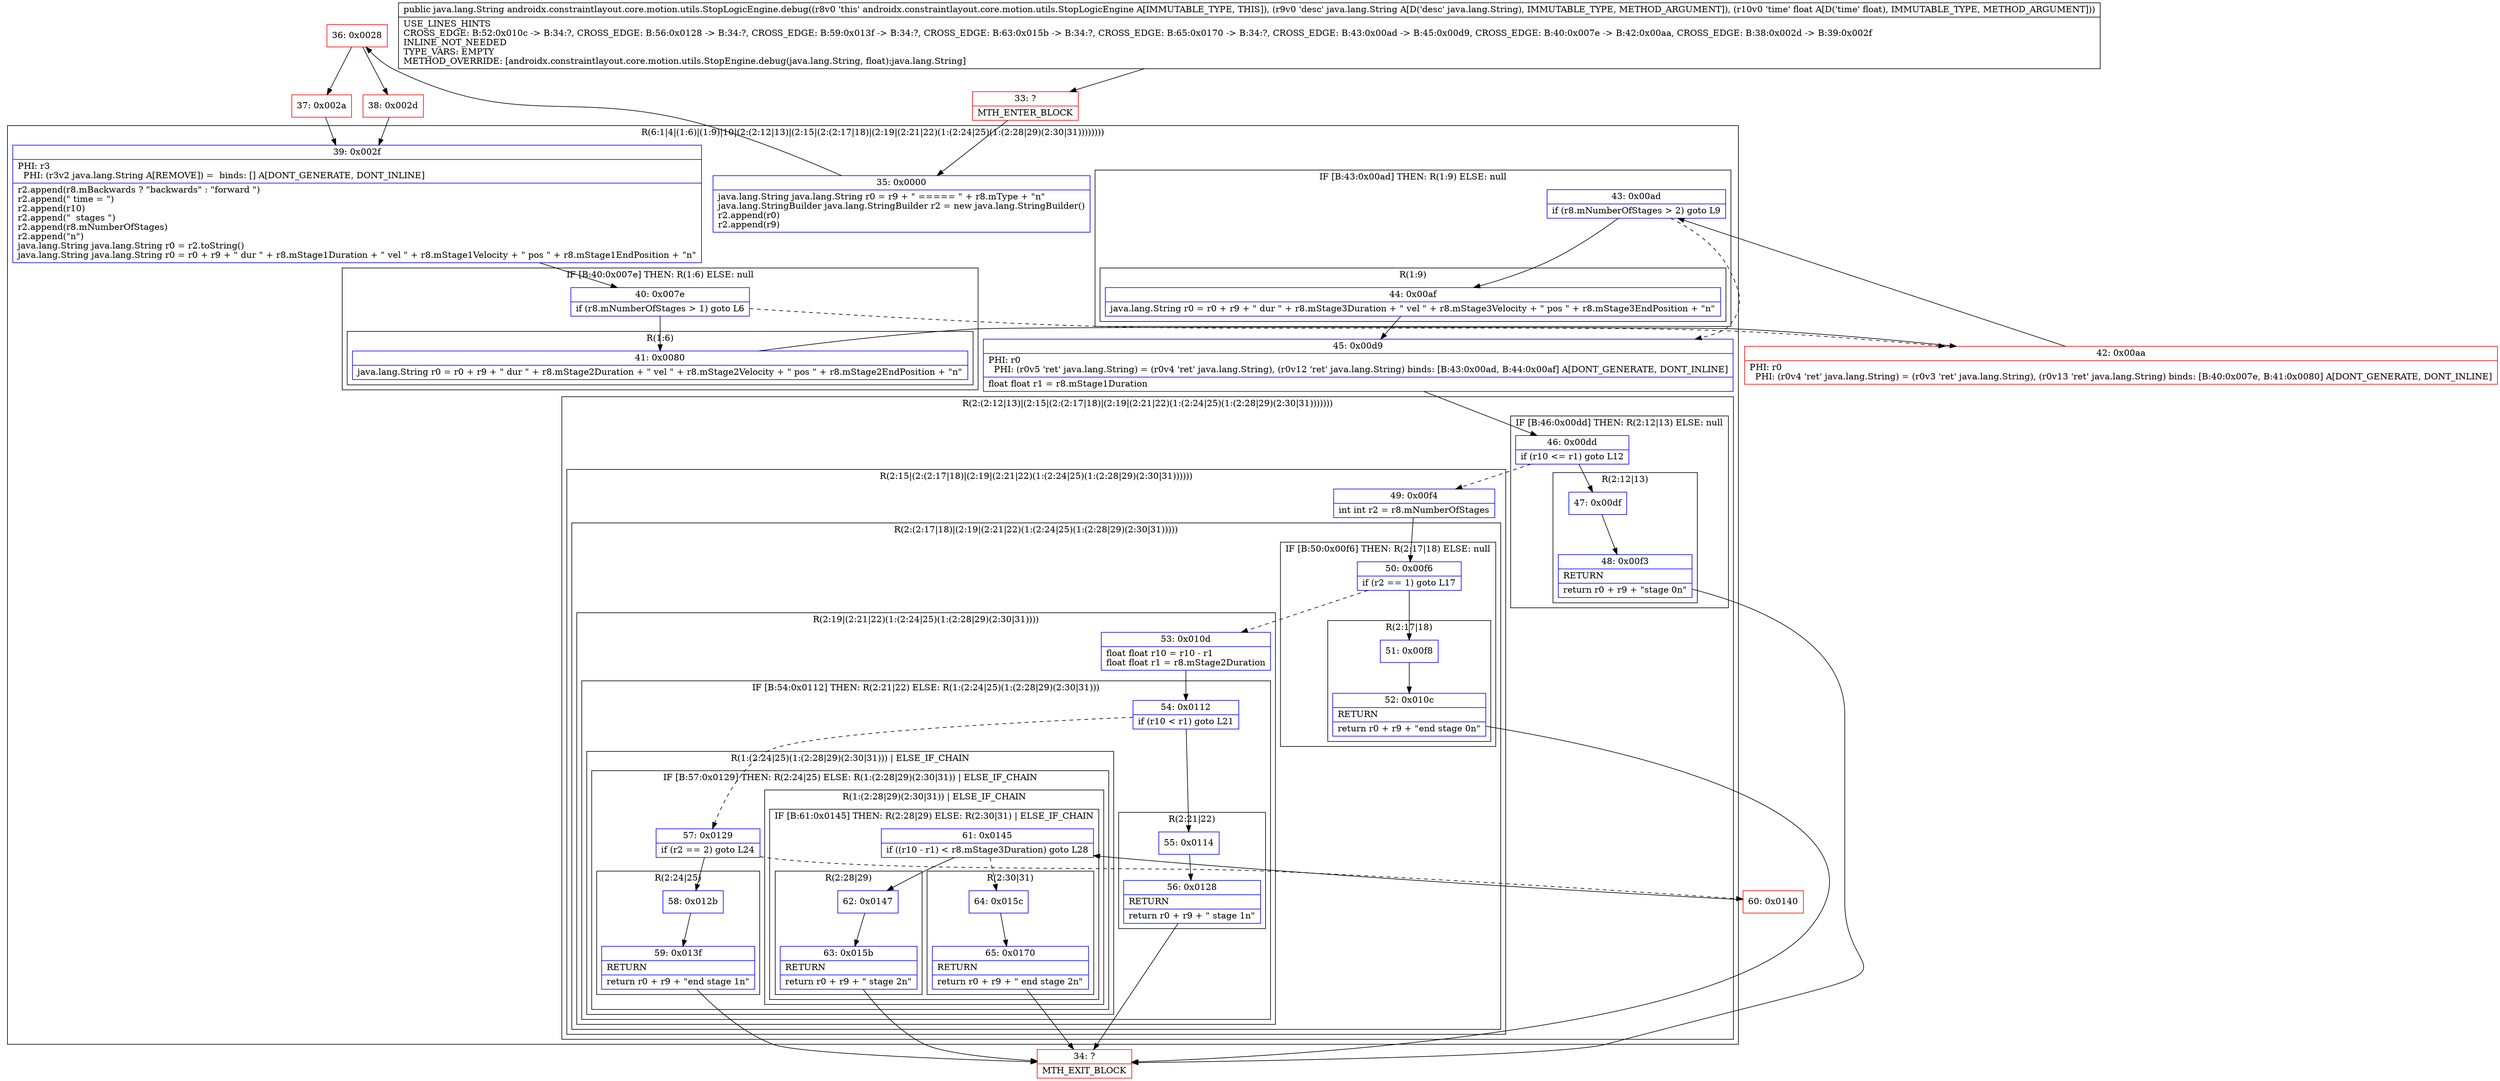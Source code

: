 digraph "CFG forandroidx.constraintlayout.core.motion.utils.StopLogicEngine.debug(Ljava\/lang\/String;F)Ljava\/lang\/String;" {
subgraph cluster_Region_1331951718 {
label = "R(6:1|4|(1:6)|(1:9)|10|(2:(2:12|13)|(2:15|(2:(2:17|18)|(2:19|(2:21|22)(1:(2:24|25)(1:(2:28|29)(2:30|31))))))))";
node [shape=record,color=blue];
Node_35 [shape=record,label="{35\:\ 0x0000|java.lang.String java.lang.String r0 = r9 + \" ===== \" + r8.mType + \"n\"\ljava.lang.StringBuilder java.lang.StringBuilder r2 = new java.lang.StringBuilder()\lr2.append(r0)\lr2.append(r9)\l}"];
Node_39 [shape=record,label="{39\:\ 0x002f|PHI: r3 \l  PHI: (r3v2 java.lang.String A[REMOVE]) =  binds: [] A[DONT_GENERATE, DONT_INLINE]\l|r2.append(r8.mBackwards ? \"backwards\" : \"forward \")\lr2.append(\" time = \")\lr2.append(r10)\lr2.append(\"  stages \")\lr2.append(r8.mNumberOfStages)\lr2.append(\"n\")\ljava.lang.String java.lang.String r0 = r2.toString()\ljava.lang.String java.lang.String r0 = r0 + r9 + \" dur \" + r8.mStage1Duration + \" vel \" + r8.mStage1Velocity + \" pos \" + r8.mStage1EndPosition + \"n\"\l}"];
subgraph cluster_IfRegion_271513774 {
label = "IF [B:40:0x007e] THEN: R(1:6) ELSE: null";
node [shape=record,color=blue];
Node_40 [shape=record,label="{40\:\ 0x007e|if (r8.mNumberOfStages \> 1) goto L6\l}"];
subgraph cluster_Region_1270154176 {
label = "R(1:6)";
node [shape=record,color=blue];
Node_41 [shape=record,label="{41\:\ 0x0080|java.lang.String r0 = r0 + r9 + \" dur \" + r8.mStage2Duration + \" vel \" + r8.mStage2Velocity + \" pos \" + r8.mStage2EndPosition + \"n\"\l}"];
}
}
subgraph cluster_IfRegion_240098502 {
label = "IF [B:43:0x00ad] THEN: R(1:9) ELSE: null";
node [shape=record,color=blue];
Node_43 [shape=record,label="{43\:\ 0x00ad|if (r8.mNumberOfStages \> 2) goto L9\l}"];
subgraph cluster_Region_1070536256 {
label = "R(1:9)";
node [shape=record,color=blue];
Node_44 [shape=record,label="{44\:\ 0x00af|java.lang.String r0 = r0 + r9 + \" dur \" + r8.mStage3Duration + \" vel \" + r8.mStage3Velocity + \" pos \" + r8.mStage3EndPosition + \"n\"\l}"];
}
}
Node_45 [shape=record,label="{45\:\ 0x00d9|PHI: r0 \l  PHI: (r0v5 'ret' java.lang.String) = (r0v4 'ret' java.lang.String), (r0v12 'ret' java.lang.String) binds: [B:43:0x00ad, B:44:0x00af] A[DONT_GENERATE, DONT_INLINE]\l|float float r1 = r8.mStage1Duration\l}"];
subgraph cluster_Region_1892867116 {
label = "R(2:(2:12|13)|(2:15|(2:(2:17|18)|(2:19|(2:21|22)(1:(2:24|25)(1:(2:28|29)(2:30|31)))))))";
node [shape=record,color=blue];
subgraph cluster_IfRegion_560698950 {
label = "IF [B:46:0x00dd] THEN: R(2:12|13) ELSE: null";
node [shape=record,color=blue];
Node_46 [shape=record,label="{46\:\ 0x00dd|if (r10 \<= r1) goto L12\l}"];
subgraph cluster_Region_1015558531 {
label = "R(2:12|13)";
node [shape=record,color=blue];
Node_47 [shape=record,label="{47\:\ 0x00df}"];
Node_48 [shape=record,label="{48\:\ 0x00f3|RETURN\l|return r0 + r9 + \"stage 0n\"\l}"];
}
}
subgraph cluster_Region_360920342 {
label = "R(2:15|(2:(2:17|18)|(2:19|(2:21|22)(1:(2:24|25)(1:(2:28|29)(2:30|31))))))";
node [shape=record,color=blue];
Node_49 [shape=record,label="{49\:\ 0x00f4|int int r2 = r8.mNumberOfStages\l}"];
subgraph cluster_Region_983784885 {
label = "R(2:(2:17|18)|(2:19|(2:21|22)(1:(2:24|25)(1:(2:28|29)(2:30|31)))))";
node [shape=record,color=blue];
subgraph cluster_IfRegion_174759347 {
label = "IF [B:50:0x00f6] THEN: R(2:17|18) ELSE: null";
node [shape=record,color=blue];
Node_50 [shape=record,label="{50\:\ 0x00f6|if (r2 == 1) goto L17\l}"];
subgraph cluster_Region_1828212412 {
label = "R(2:17|18)";
node [shape=record,color=blue];
Node_51 [shape=record,label="{51\:\ 0x00f8}"];
Node_52 [shape=record,label="{52\:\ 0x010c|RETURN\l|return r0 + r9 + \"end stage 0n\"\l}"];
}
}
subgraph cluster_Region_1028866896 {
label = "R(2:19|(2:21|22)(1:(2:24|25)(1:(2:28|29)(2:30|31))))";
node [shape=record,color=blue];
Node_53 [shape=record,label="{53\:\ 0x010d|float float r10 = r10 \- r1\lfloat float r1 = r8.mStage2Duration\l}"];
subgraph cluster_IfRegion_1344300916 {
label = "IF [B:54:0x0112] THEN: R(2:21|22) ELSE: R(1:(2:24|25)(1:(2:28|29)(2:30|31)))";
node [shape=record,color=blue];
Node_54 [shape=record,label="{54\:\ 0x0112|if (r10 \< r1) goto L21\l}"];
subgraph cluster_Region_734144629 {
label = "R(2:21|22)";
node [shape=record,color=blue];
Node_55 [shape=record,label="{55\:\ 0x0114}"];
Node_56 [shape=record,label="{56\:\ 0x0128|RETURN\l|return r0 + r9 + \" stage 1n\"\l}"];
}
subgraph cluster_Region_1571760583 {
label = "R(1:(2:24|25)(1:(2:28|29)(2:30|31))) | ELSE_IF_CHAIN\l";
node [shape=record,color=blue];
subgraph cluster_IfRegion_2010051358 {
label = "IF [B:57:0x0129] THEN: R(2:24|25) ELSE: R(1:(2:28|29)(2:30|31)) | ELSE_IF_CHAIN\l";
node [shape=record,color=blue];
Node_57 [shape=record,label="{57\:\ 0x0129|if (r2 == 2) goto L24\l}"];
subgraph cluster_Region_1208649166 {
label = "R(2:24|25)";
node [shape=record,color=blue];
Node_58 [shape=record,label="{58\:\ 0x012b}"];
Node_59 [shape=record,label="{59\:\ 0x013f|RETURN\l|return r0 + r9 + \"end stage 1n\"\l}"];
}
subgraph cluster_Region_804529944 {
label = "R(1:(2:28|29)(2:30|31)) | ELSE_IF_CHAIN\l";
node [shape=record,color=blue];
subgraph cluster_IfRegion_1544012771 {
label = "IF [B:61:0x0145] THEN: R(2:28|29) ELSE: R(2:30|31) | ELSE_IF_CHAIN\l";
node [shape=record,color=blue];
Node_61 [shape=record,label="{61\:\ 0x0145|if ((r10 \- r1) \< r8.mStage3Duration) goto L28\l}"];
subgraph cluster_Region_905159013 {
label = "R(2:28|29)";
node [shape=record,color=blue];
Node_62 [shape=record,label="{62\:\ 0x0147}"];
Node_63 [shape=record,label="{63\:\ 0x015b|RETURN\l|return r0 + r9 + \" stage 2n\"\l}"];
}
subgraph cluster_Region_466654409 {
label = "R(2:30|31)";
node [shape=record,color=blue];
Node_64 [shape=record,label="{64\:\ 0x015c}"];
Node_65 [shape=record,label="{65\:\ 0x0170|RETURN\l|return r0 + r9 + \" end stage 2n\"\l}"];
}
}
}
}
}
}
}
}
}
}
}
Node_33 [shape=record,color=red,label="{33\:\ ?|MTH_ENTER_BLOCK\l}"];
Node_36 [shape=record,color=red,label="{36\:\ 0x0028}"];
Node_37 [shape=record,color=red,label="{37\:\ 0x002a}"];
Node_42 [shape=record,color=red,label="{42\:\ 0x00aa|PHI: r0 \l  PHI: (r0v4 'ret' java.lang.String) = (r0v3 'ret' java.lang.String), (r0v13 'ret' java.lang.String) binds: [B:40:0x007e, B:41:0x0080] A[DONT_GENERATE, DONT_INLINE]\l}"];
Node_34 [shape=record,color=red,label="{34\:\ ?|MTH_EXIT_BLOCK\l}"];
Node_60 [shape=record,color=red,label="{60\:\ 0x0140}"];
Node_38 [shape=record,color=red,label="{38\:\ 0x002d}"];
MethodNode[shape=record,label="{public java.lang.String androidx.constraintlayout.core.motion.utils.StopLogicEngine.debug((r8v0 'this' androidx.constraintlayout.core.motion.utils.StopLogicEngine A[IMMUTABLE_TYPE, THIS]), (r9v0 'desc' java.lang.String A[D('desc' java.lang.String), IMMUTABLE_TYPE, METHOD_ARGUMENT]), (r10v0 'time' float A[D('time' float), IMMUTABLE_TYPE, METHOD_ARGUMENT]))  | USE_LINES_HINTS\lCROSS_EDGE: B:52:0x010c \-\> B:34:?, CROSS_EDGE: B:56:0x0128 \-\> B:34:?, CROSS_EDGE: B:59:0x013f \-\> B:34:?, CROSS_EDGE: B:63:0x015b \-\> B:34:?, CROSS_EDGE: B:65:0x0170 \-\> B:34:?, CROSS_EDGE: B:43:0x00ad \-\> B:45:0x00d9, CROSS_EDGE: B:40:0x007e \-\> B:42:0x00aa, CROSS_EDGE: B:38:0x002d \-\> B:39:0x002f\lINLINE_NOT_NEEDED\lTYPE_VARS: EMPTY\lMETHOD_OVERRIDE: [androidx.constraintlayout.core.motion.utils.StopEngine.debug(java.lang.String, float):java.lang.String]\l}"];
MethodNode -> Node_33;Node_35 -> Node_36;
Node_39 -> Node_40;
Node_40 -> Node_41;
Node_40 -> Node_42[style=dashed];
Node_41 -> Node_42;
Node_43 -> Node_44;
Node_43 -> Node_45[style=dashed];
Node_44 -> Node_45;
Node_45 -> Node_46;
Node_46 -> Node_47;
Node_46 -> Node_49[style=dashed];
Node_47 -> Node_48;
Node_48 -> Node_34;
Node_49 -> Node_50;
Node_50 -> Node_51;
Node_50 -> Node_53[style=dashed];
Node_51 -> Node_52;
Node_52 -> Node_34;
Node_53 -> Node_54;
Node_54 -> Node_55;
Node_54 -> Node_57[style=dashed];
Node_55 -> Node_56;
Node_56 -> Node_34;
Node_57 -> Node_58;
Node_57 -> Node_60[style=dashed];
Node_58 -> Node_59;
Node_59 -> Node_34;
Node_61 -> Node_62;
Node_61 -> Node_64[style=dashed];
Node_62 -> Node_63;
Node_63 -> Node_34;
Node_64 -> Node_65;
Node_65 -> Node_34;
Node_33 -> Node_35;
Node_36 -> Node_37;
Node_36 -> Node_38;
Node_37 -> Node_39;
Node_42 -> Node_43;
Node_60 -> Node_61;
Node_38 -> Node_39;
}

